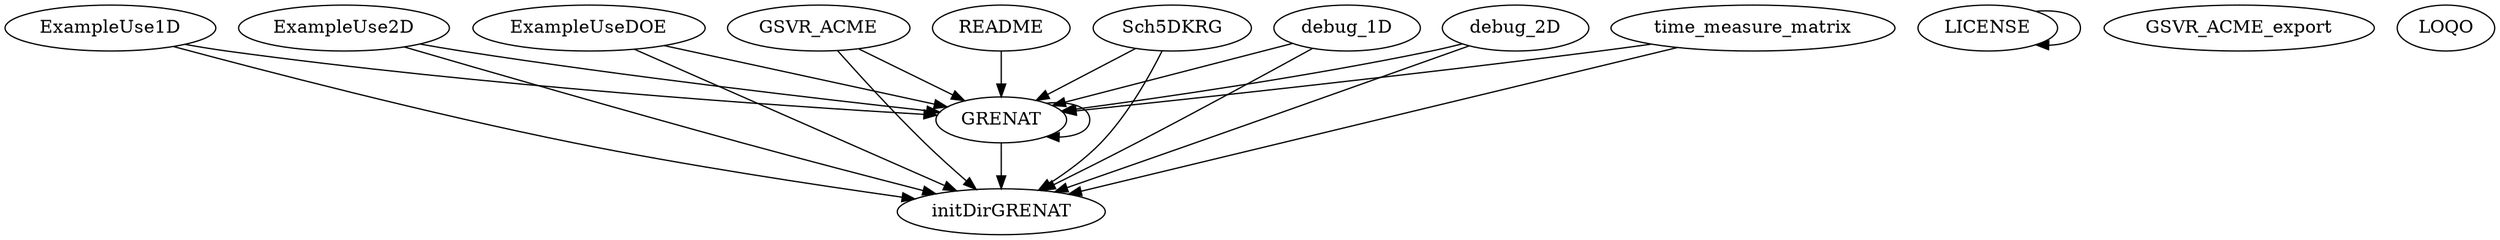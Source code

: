 /* Created by mdot for Matlab */
digraph m2html {
  ExampleUse1D -> GRENAT;
  ExampleUse1D -> initDirGRENAT;
  ExampleUse2D -> GRENAT;
  ExampleUse2D -> initDirGRENAT;
  ExampleUseDOE -> GRENAT;
  ExampleUseDOE -> initDirGRENAT;
  GRENAT -> GRENAT;
  GRENAT -> initDirGRENAT;
  GSVR_ACME -> GRENAT;
  GSVR_ACME -> initDirGRENAT;
  LICENSE -> LICENSE;
  README -> GRENAT;
  Sch5DKRG -> GRENAT;
  Sch5DKRG -> initDirGRENAT;
  debug_1D -> GRENAT;
  debug_1D -> initDirGRENAT;
  debug_2D -> GRENAT;
  debug_2D -> initDirGRENAT;
  time_measure_matrix -> GRENAT;
  time_measure_matrix -> initDirGRENAT;

  ExampleUse1D [URL="ExampleUse1D.html"];
  ExampleUse2D [URL="ExampleUse2D.html"];
  ExampleUseDOE [URL="ExampleUseDOE.html"];
  GRENAT [URL="GRENAT.html"];
  GSVR_ACME [URL="GSVR_ACME.html"];
  GSVR_ACME_export [URL="GSVR_ACME_export.html"];
  LICENSE [URL="LICENSE.html"];
  LOQO [URL="LOQO.html"];
  README [URL="README.html"];
  Sch5DKRG [URL="Sch5DKRG.html"];
  debug_1D [URL="debug_1D.html"];
  debug_2D [URL="debug_2D.html"];
  initDirGRENAT [URL="initDirGRENAT.html"];
  time_measure_matrix [URL="time_measure_matrix.html"];
}